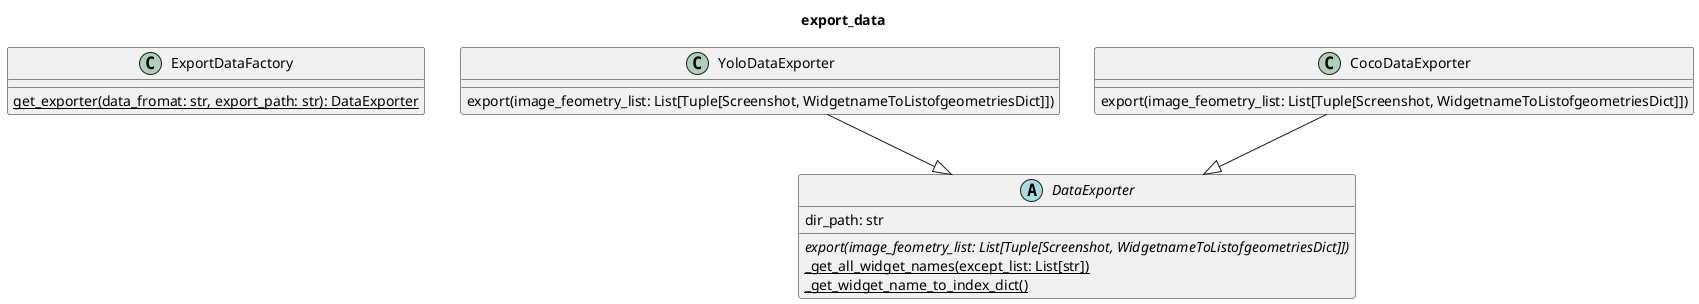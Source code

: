 @startuml
title export_data
class ExportDataFactory {
    {static} get_exporter(data_fromat: str, export_path: str): DataExporter

}

abstract DataExporter {
    dir_path: str
    {abstract} export(image_feometry_list: List[Tuple[Screenshot, WidgetnameToListofgeometriesDict]])
    {static} _get_all_widget_names(except_list: List[str])
    {static} _get_widget_name_to_index_dict()
}


class YoloDataExporter {
    export(image_feometry_list: List[Tuple[Screenshot, WidgetnameToListofgeometriesDict]])
}

class CocoDataExporter {
    export(image_feometry_list: List[Tuple[Screenshot, WidgetnameToListofgeometriesDict]])
}

YoloDataExporter --|> DataExporter
CocoDataExporter --|> DataExporter
@enduml